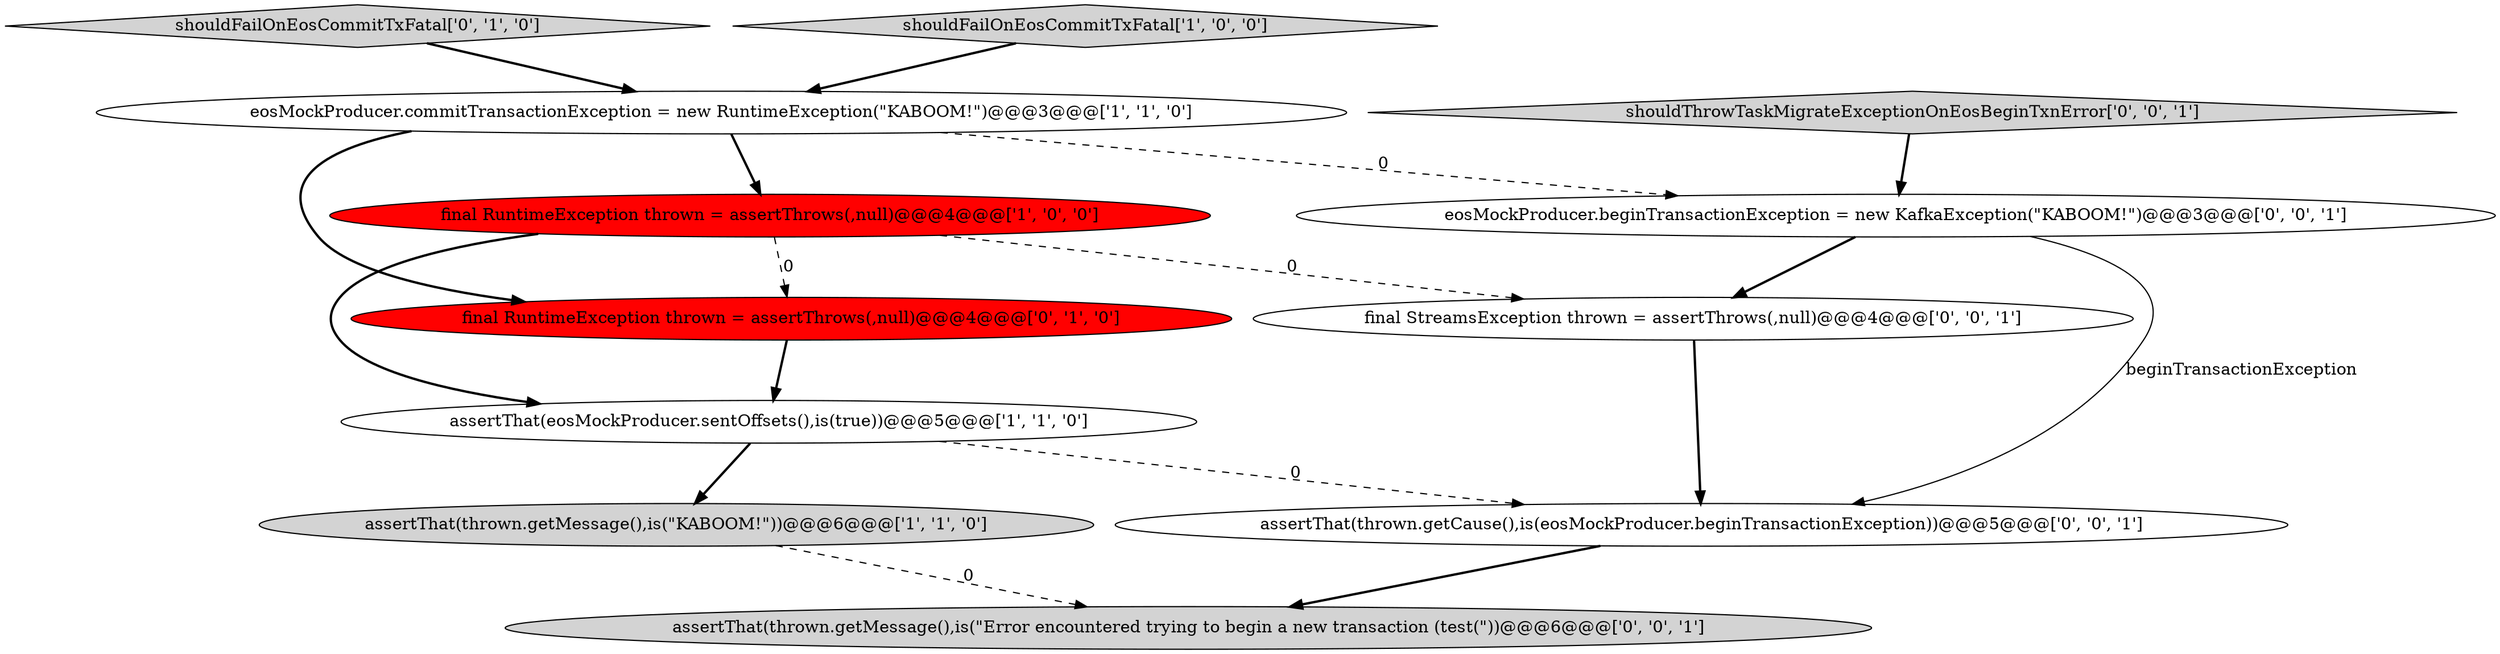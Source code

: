 digraph {
6 [style = filled, label = "shouldFailOnEosCommitTxFatal['0', '1', '0']", fillcolor = lightgray, shape = diamond image = "AAA0AAABBB2BBB"];
7 [style = filled, label = "eosMockProducer.beginTransactionException = new KafkaException(\"KABOOM!\")@@@3@@@['0', '0', '1']", fillcolor = white, shape = ellipse image = "AAA0AAABBB3BBB"];
8 [style = filled, label = "assertThat(thrown.getCause(),is(eosMockProducer.beginTransactionException))@@@5@@@['0', '0', '1']", fillcolor = white, shape = ellipse image = "AAA0AAABBB3BBB"];
3 [style = filled, label = "assertThat(eosMockProducer.sentOffsets(),is(true))@@@5@@@['1', '1', '0']", fillcolor = white, shape = ellipse image = "AAA0AAABBB1BBB"];
0 [style = filled, label = "assertThat(thrown.getMessage(),is(\"KABOOM!\"))@@@6@@@['1', '1', '0']", fillcolor = lightgray, shape = ellipse image = "AAA0AAABBB1BBB"];
2 [style = filled, label = "eosMockProducer.commitTransactionException = new RuntimeException(\"KABOOM!\")@@@3@@@['1', '1', '0']", fillcolor = white, shape = ellipse image = "AAA0AAABBB1BBB"];
4 [style = filled, label = "final RuntimeException thrown = assertThrows(,null)@@@4@@@['1', '0', '0']", fillcolor = red, shape = ellipse image = "AAA1AAABBB1BBB"];
9 [style = filled, label = "final StreamsException thrown = assertThrows(,null)@@@4@@@['0', '0', '1']", fillcolor = white, shape = ellipse image = "AAA0AAABBB3BBB"];
1 [style = filled, label = "shouldFailOnEosCommitTxFatal['1', '0', '0']", fillcolor = lightgray, shape = diamond image = "AAA0AAABBB1BBB"];
5 [style = filled, label = "final RuntimeException thrown = assertThrows(,null)@@@4@@@['0', '1', '0']", fillcolor = red, shape = ellipse image = "AAA1AAABBB2BBB"];
11 [style = filled, label = "assertThat(thrown.getMessage(),is(\"Error encountered trying to begin a new transaction (test(\"))@@@6@@@['0', '0', '1']", fillcolor = lightgray, shape = ellipse image = "AAA0AAABBB3BBB"];
10 [style = filled, label = "shouldThrowTaskMigrateExceptionOnEosBeginTxnError['0', '0', '1']", fillcolor = lightgray, shape = diamond image = "AAA0AAABBB3BBB"];
4->5 [style = dashed, label="0"];
5->3 [style = bold, label=""];
7->9 [style = bold, label=""];
3->8 [style = dashed, label="0"];
4->3 [style = bold, label=""];
4->9 [style = dashed, label="0"];
1->2 [style = bold, label=""];
0->11 [style = dashed, label="0"];
2->7 [style = dashed, label="0"];
9->8 [style = bold, label=""];
8->11 [style = bold, label=""];
2->4 [style = bold, label=""];
10->7 [style = bold, label=""];
7->8 [style = solid, label="beginTransactionException"];
3->0 [style = bold, label=""];
2->5 [style = bold, label=""];
6->2 [style = bold, label=""];
}
